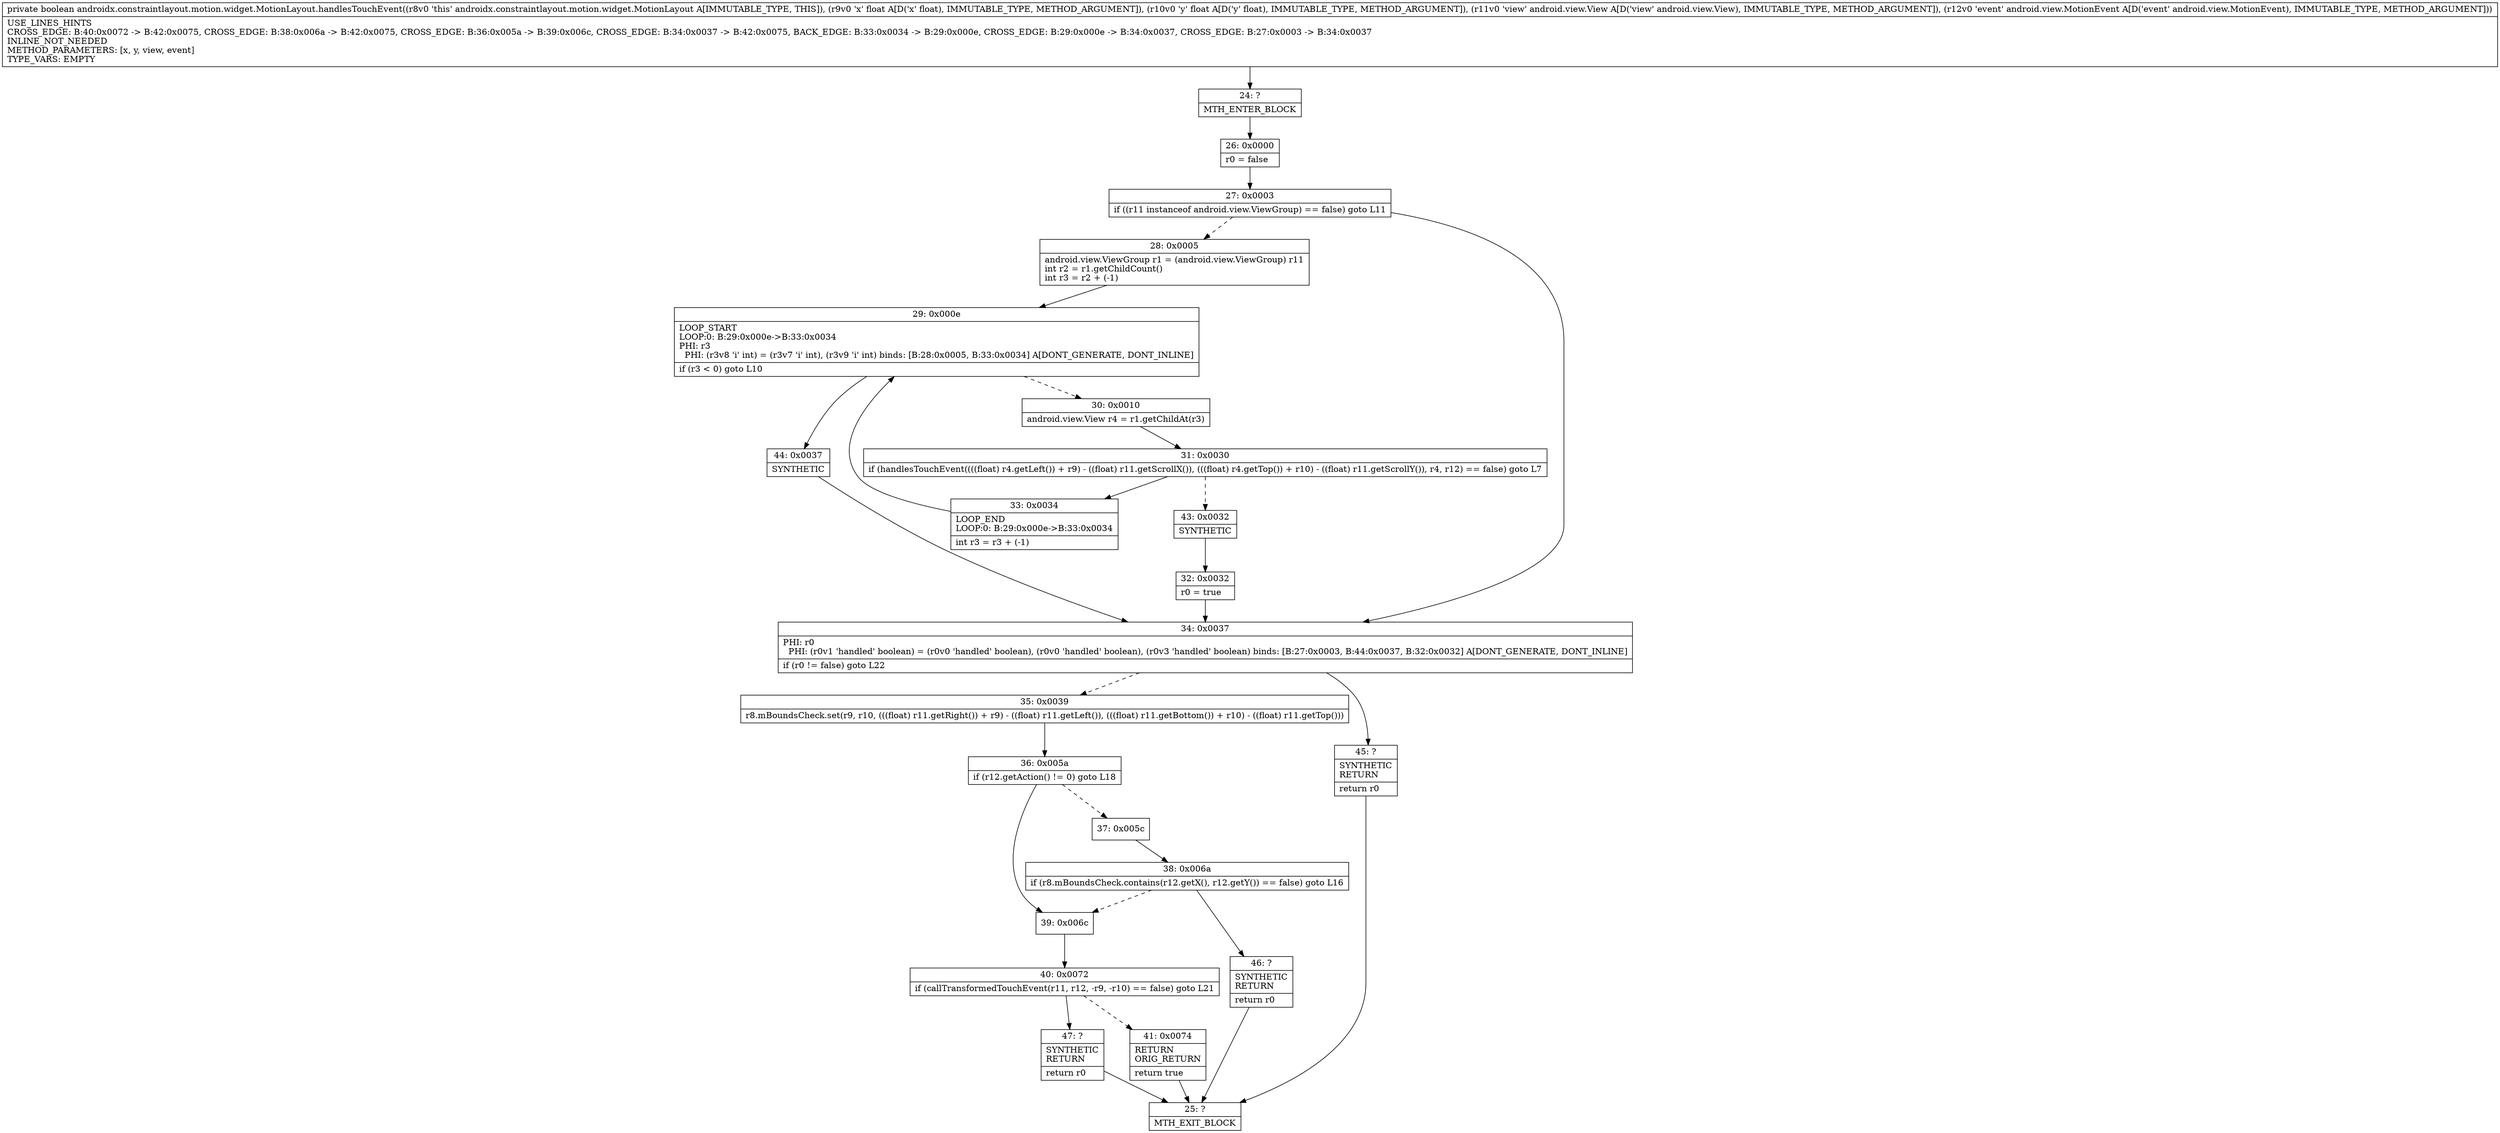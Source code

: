 digraph "CFG forandroidx.constraintlayout.motion.widget.MotionLayout.handlesTouchEvent(FFLandroid\/view\/View;Landroid\/view\/MotionEvent;)Z" {
Node_24 [shape=record,label="{24\:\ ?|MTH_ENTER_BLOCK\l}"];
Node_26 [shape=record,label="{26\:\ 0x0000|r0 = false\l}"];
Node_27 [shape=record,label="{27\:\ 0x0003|if ((r11 instanceof android.view.ViewGroup) == false) goto L11\l}"];
Node_28 [shape=record,label="{28\:\ 0x0005|android.view.ViewGroup r1 = (android.view.ViewGroup) r11\lint r2 = r1.getChildCount()\lint r3 = r2 + (\-1)\l}"];
Node_29 [shape=record,label="{29\:\ 0x000e|LOOP_START\lLOOP:0: B:29:0x000e\-\>B:33:0x0034\lPHI: r3 \l  PHI: (r3v8 'i' int) = (r3v7 'i' int), (r3v9 'i' int) binds: [B:28:0x0005, B:33:0x0034] A[DONT_GENERATE, DONT_INLINE]\l|if (r3 \< 0) goto L10\l}"];
Node_30 [shape=record,label="{30\:\ 0x0010|android.view.View r4 = r1.getChildAt(r3)\l}"];
Node_31 [shape=record,label="{31\:\ 0x0030|if (handlesTouchEvent((((float) r4.getLeft()) + r9) \- ((float) r11.getScrollX()), (((float) r4.getTop()) + r10) \- ((float) r11.getScrollY()), r4, r12) == false) goto L7\l}"];
Node_33 [shape=record,label="{33\:\ 0x0034|LOOP_END\lLOOP:0: B:29:0x000e\-\>B:33:0x0034\l|int r3 = r3 + (\-1)\l}"];
Node_43 [shape=record,label="{43\:\ 0x0032|SYNTHETIC\l}"];
Node_32 [shape=record,label="{32\:\ 0x0032|r0 = true\l}"];
Node_44 [shape=record,label="{44\:\ 0x0037|SYNTHETIC\l}"];
Node_34 [shape=record,label="{34\:\ 0x0037|PHI: r0 \l  PHI: (r0v1 'handled' boolean) = (r0v0 'handled' boolean), (r0v0 'handled' boolean), (r0v3 'handled' boolean) binds: [B:27:0x0003, B:44:0x0037, B:32:0x0032] A[DONT_GENERATE, DONT_INLINE]\l|if (r0 != false) goto L22\l}"];
Node_35 [shape=record,label="{35\:\ 0x0039|r8.mBoundsCheck.set(r9, r10, (((float) r11.getRight()) + r9) \- ((float) r11.getLeft()), (((float) r11.getBottom()) + r10) \- ((float) r11.getTop()))\l}"];
Node_36 [shape=record,label="{36\:\ 0x005a|if (r12.getAction() != 0) goto L18\l}"];
Node_37 [shape=record,label="{37\:\ 0x005c}"];
Node_38 [shape=record,label="{38\:\ 0x006a|if (r8.mBoundsCheck.contains(r12.getX(), r12.getY()) == false) goto L16\l}"];
Node_46 [shape=record,label="{46\:\ ?|SYNTHETIC\lRETURN\l|return r0\l}"];
Node_25 [shape=record,label="{25\:\ ?|MTH_EXIT_BLOCK\l}"];
Node_39 [shape=record,label="{39\:\ 0x006c}"];
Node_40 [shape=record,label="{40\:\ 0x0072|if (callTransformedTouchEvent(r11, r12, \-r9, \-r10) == false) goto L21\l}"];
Node_41 [shape=record,label="{41\:\ 0x0074|RETURN\lORIG_RETURN\l|return true\l}"];
Node_47 [shape=record,label="{47\:\ ?|SYNTHETIC\lRETURN\l|return r0\l}"];
Node_45 [shape=record,label="{45\:\ ?|SYNTHETIC\lRETURN\l|return r0\l}"];
MethodNode[shape=record,label="{private boolean androidx.constraintlayout.motion.widget.MotionLayout.handlesTouchEvent((r8v0 'this' androidx.constraintlayout.motion.widget.MotionLayout A[IMMUTABLE_TYPE, THIS]), (r9v0 'x' float A[D('x' float), IMMUTABLE_TYPE, METHOD_ARGUMENT]), (r10v0 'y' float A[D('y' float), IMMUTABLE_TYPE, METHOD_ARGUMENT]), (r11v0 'view' android.view.View A[D('view' android.view.View), IMMUTABLE_TYPE, METHOD_ARGUMENT]), (r12v0 'event' android.view.MotionEvent A[D('event' android.view.MotionEvent), IMMUTABLE_TYPE, METHOD_ARGUMENT]))  | USE_LINES_HINTS\lCROSS_EDGE: B:40:0x0072 \-\> B:42:0x0075, CROSS_EDGE: B:38:0x006a \-\> B:42:0x0075, CROSS_EDGE: B:36:0x005a \-\> B:39:0x006c, CROSS_EDGE: B:34:0x0037 \-\> B:42:0x0075, BACK_EDGE: B:33:0x0034 \-\> B:29:0x000e, CROSS_EDGE: B:29:0x000e \-\> B:34:0x0037, CROSS_EDGE: B:27:0x0003 \-\> B:34:0x0037\lINLINE_NOT_NEEDED\lMETHOD_PARAMETERS: [x, y, view, event]\lTYPE_VARS: EMPTY\l}"];
MethodNode -> Node_24;Node_24 -> Node_26;
Node_26 -> Node_27;
Node_27 -> Node_28[style=dashed];
Node_27 -> Node_34;
Node_28 -> Node_29;
Node_29 -> Node_30[style=dashed];
Node_29 -> Node_44;
Node_30 -> Node_31;
Node_31 -> Node_33;
Node_31 -> Node_43[style=dashed];
Node_33 -> Node_29;
Node_43 -> Node_32;
Node_32 -> Node_34;
Node_44 -> Node_34;
Node_34 -> Node_35[style=dashed];
Node_34 -> Node_45;
Node_35 -> Node_36;
Node_36 -> Node_37[style=dashed];
Node_36 -> Node_39;
Node_37 -> Node_38;
Node_38 -> Node_39[style=dashed];
Node_38 -> Node_46;
Node_46 -> Node_25;
Node_39 -> Node_40;
Node_40 -> Node_41[style=dashed];
Node_40 -> Node_47;
Node_41 -> Node_25;
Node_47 -> Node_25;
Node_45 -> Node_25;
}

